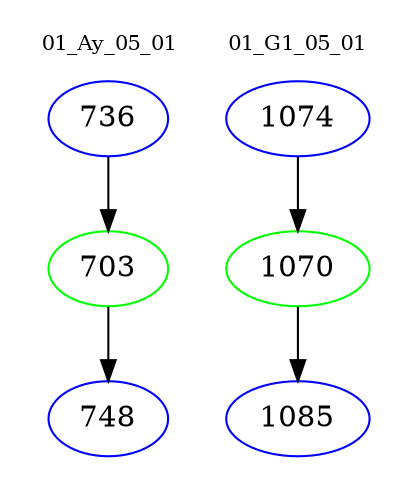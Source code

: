 digraph{
subgraph cluster_0 {
color = white
label = "01_Ay_05_01";
fontsize=10;
T0_736 [label="736", color="blue"]
T0_736 -> T0_703 [color="black"]
T0_703 [label="703", color="green"]
T0_703 -> T0_748 [color="black"]
T0_748 [label="748", color="blue"]
}
subgraph cluster_1 {
color = white
label = "01_G1_05_01";
fontsize=10;
T1_1074 [label="1074", color="blue"]
T1_1074 -> T1_1070 [color="black"]
T1_1070 [label="1070", color="green"]
T1_1070 -> T1_1085 [color="black"]
T1_1085 [label="1085", color="blue"]
}
}
